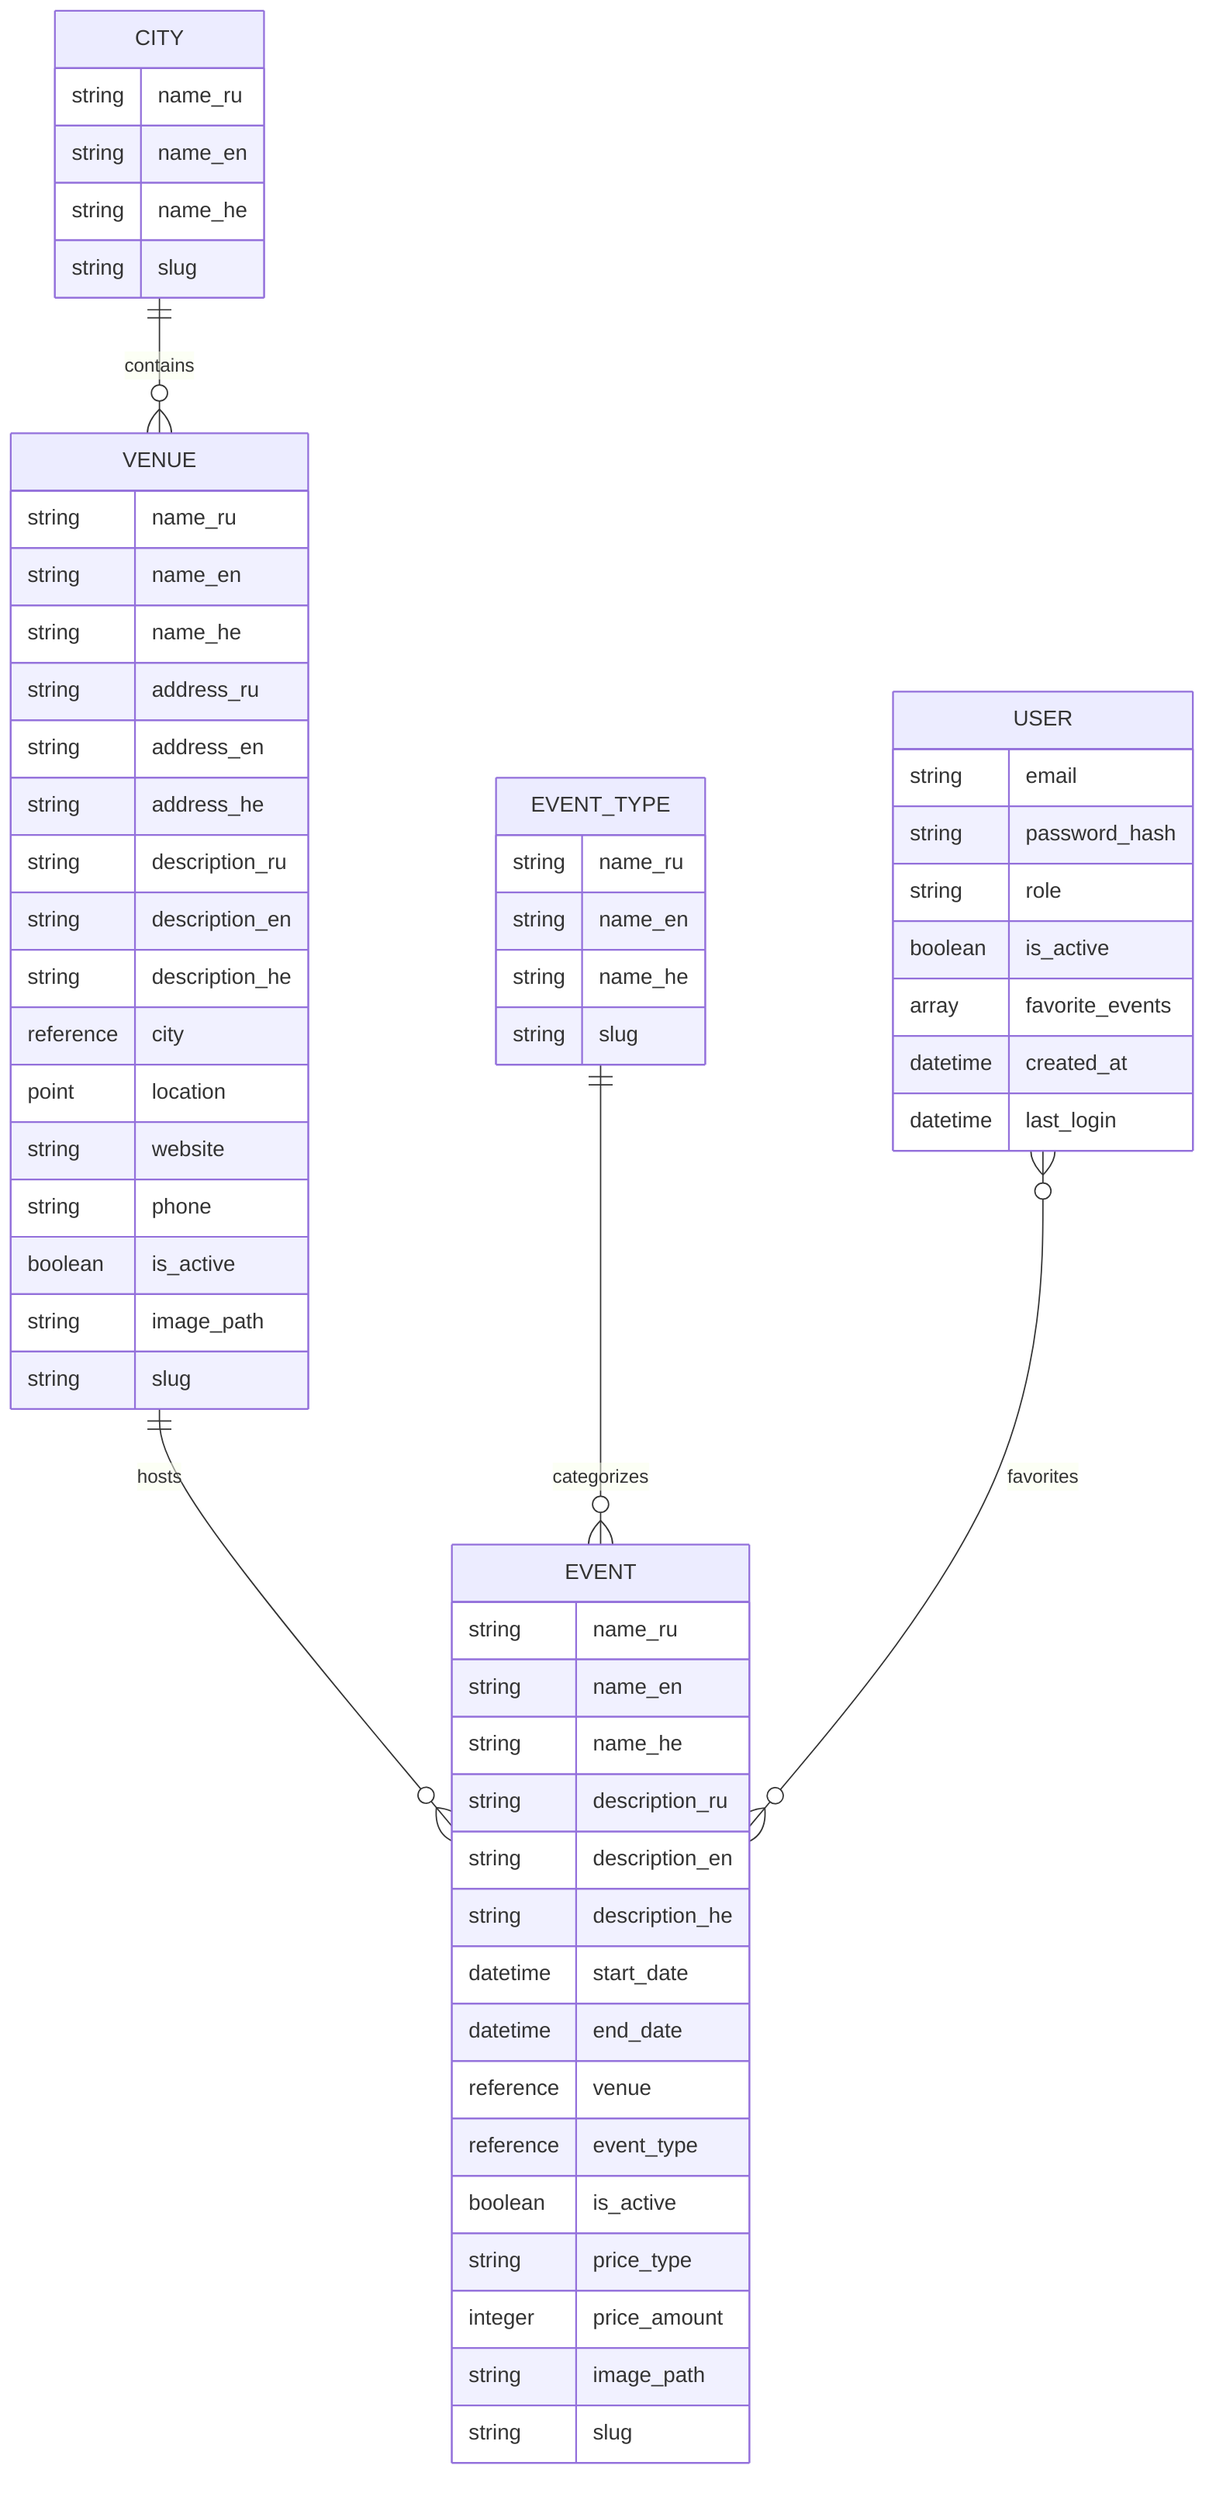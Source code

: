 erDiagram
    CITY {
        string name_ru
        string name_en
        string name_he
        string slug
    }
    
    VENUE {
        string name_ru
        string name_en
        string name_he
        string address_ru
        string address_en
        string address_he
        string description_ru
        string description_en
        string description_he
        reference city
        point location
        string website
        string phone
        boolean is_active
        string image_path
        string slug
    }
    
    EVENT {
        string name_ru
        string name_en
        string name_he
        string description_ru
        string description_en
        string description_he
        datetime start_date
        datetime end_date
        reference venue
        reference event_type
        boolean is_active
        string price_type
        integer price_amount
        string image_path
        string slug
    }
    
    EVENT_TYPE {
        string name_ru
        string name_en
        string name_he
        string slug
    }
    
    USER {
        string email
        string password_hash
        string role
        boolean is_active
        array favorite_events
        datetime created_at
        datetime last_login
    }

    CITY ||--o{ VENUE : contains
    VENUE ||--o{ EVENT : hosts
    EVENT_TYPE ||--o{ EVENT : categorizes
    USER }o--o{ EVENT : favorites